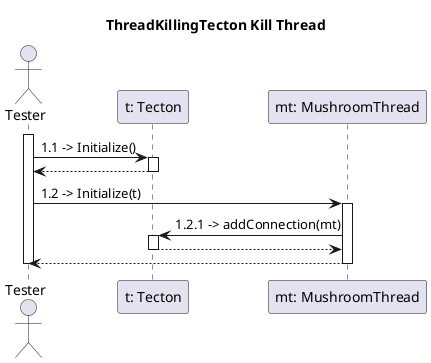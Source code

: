 ' Test-casek:
' - ThreadKillingTecton Kill Thread

@startuml communicationTecton2

title ThreadKillingTecton Kill Thread

actor "Tester" as ts
participant "t: Tecton" as t
participant "mt: MushroomThread" as mt

activate ts

' inicializálás
ts -> t: 1.1 -> Initialize()
activate t
ts <-- t
deactivate t

ts -> mt: 1.2 -> Initialize(t)
activate mt
mt -> t: 1.2.1 -> addConnection(mt)
activate t
mt <-- t
deactivate t
ts <-- mt
deactivate mt

deactivate ts

@enduml